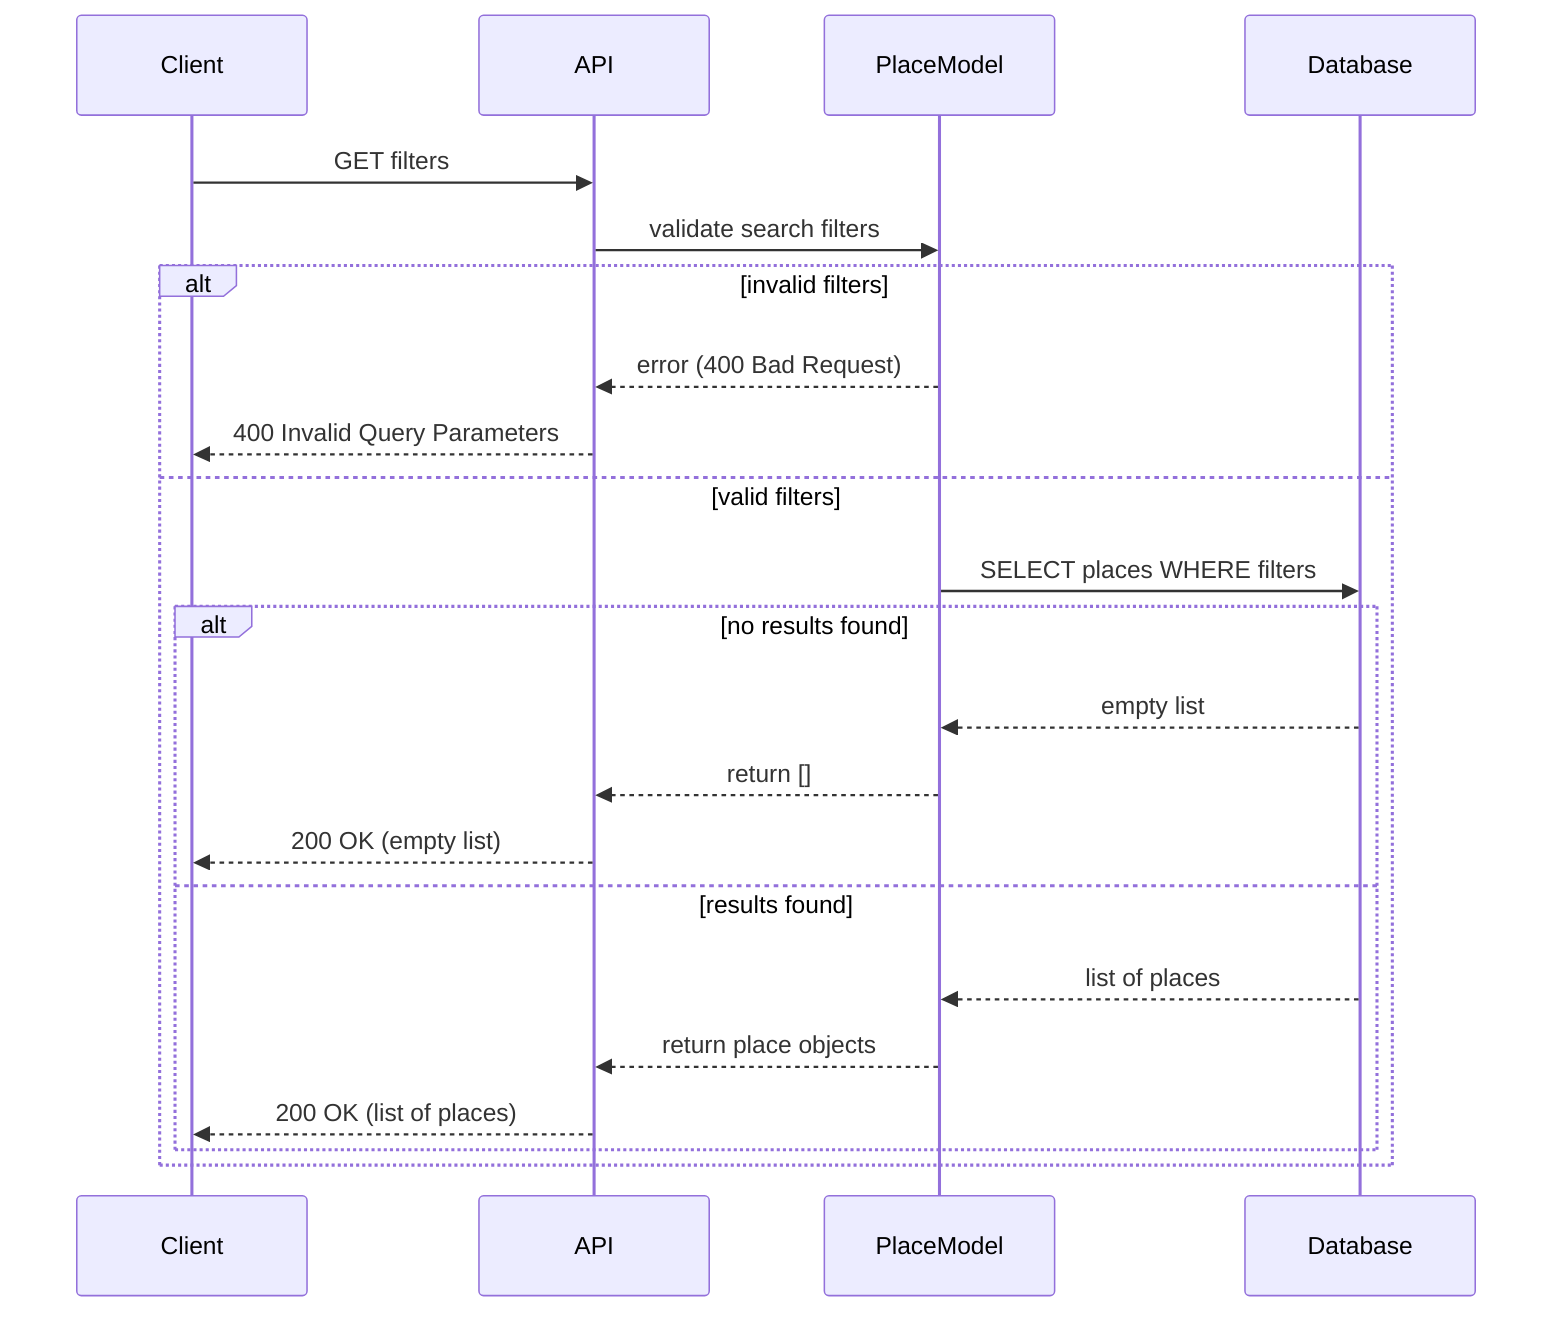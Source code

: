 sequenceDiagram
participant Client
participant API
participant PlaceModel
participant Database

Client->>API: GET filters
API->>PlaceModel: validate search filters
alt invalid filters
    PlaceModel-->>API: error (400 Bad Request)
    API-->>Client: 400 Invalid Query Parameters
else valid filters
    PlaceModel->>Database: SELECT places WHERE filters
    alt no results found
        Database-->>PlaceModel: empty list
        PlaceModel-->>API: return []
        API-->>Client: 200 OK (empty list)
    else results found
        Database-->>PlaceModel: list of places
        PlaceModel-->>API: return place objects
        API-->>Client: 200 OK (list of places)
    end
end